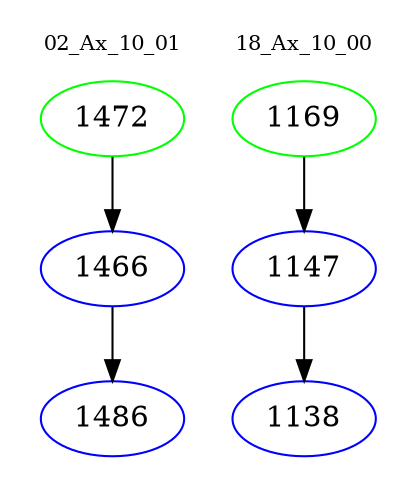 digraph{
subgraph cluster_0 {
color = white
label = "02_Ax_10_01";
fontsize=10;
T0_1472 [label="1472", color="green"]
T0_1472 -> T0_1466 [color="black"]
T0_1466 [label="1466", color="blue"]
T0_1466 -> T0_1486 [color="black"]
T0_1486 [label="1486", color="blue"]
}
subgraph cluster_1 {
color = white
label = "18_Ax_10_00";
fontsize=10;
T1_1169 [label="1169", color="green"]
T1_1169 -> T1_1147 [color="black"]
T1_1147 [label="1147", color="blue"]
T1_1147 -> T1_1138 [color="black"]
T1_1138 [label="1138", color="blue"]
}
}
